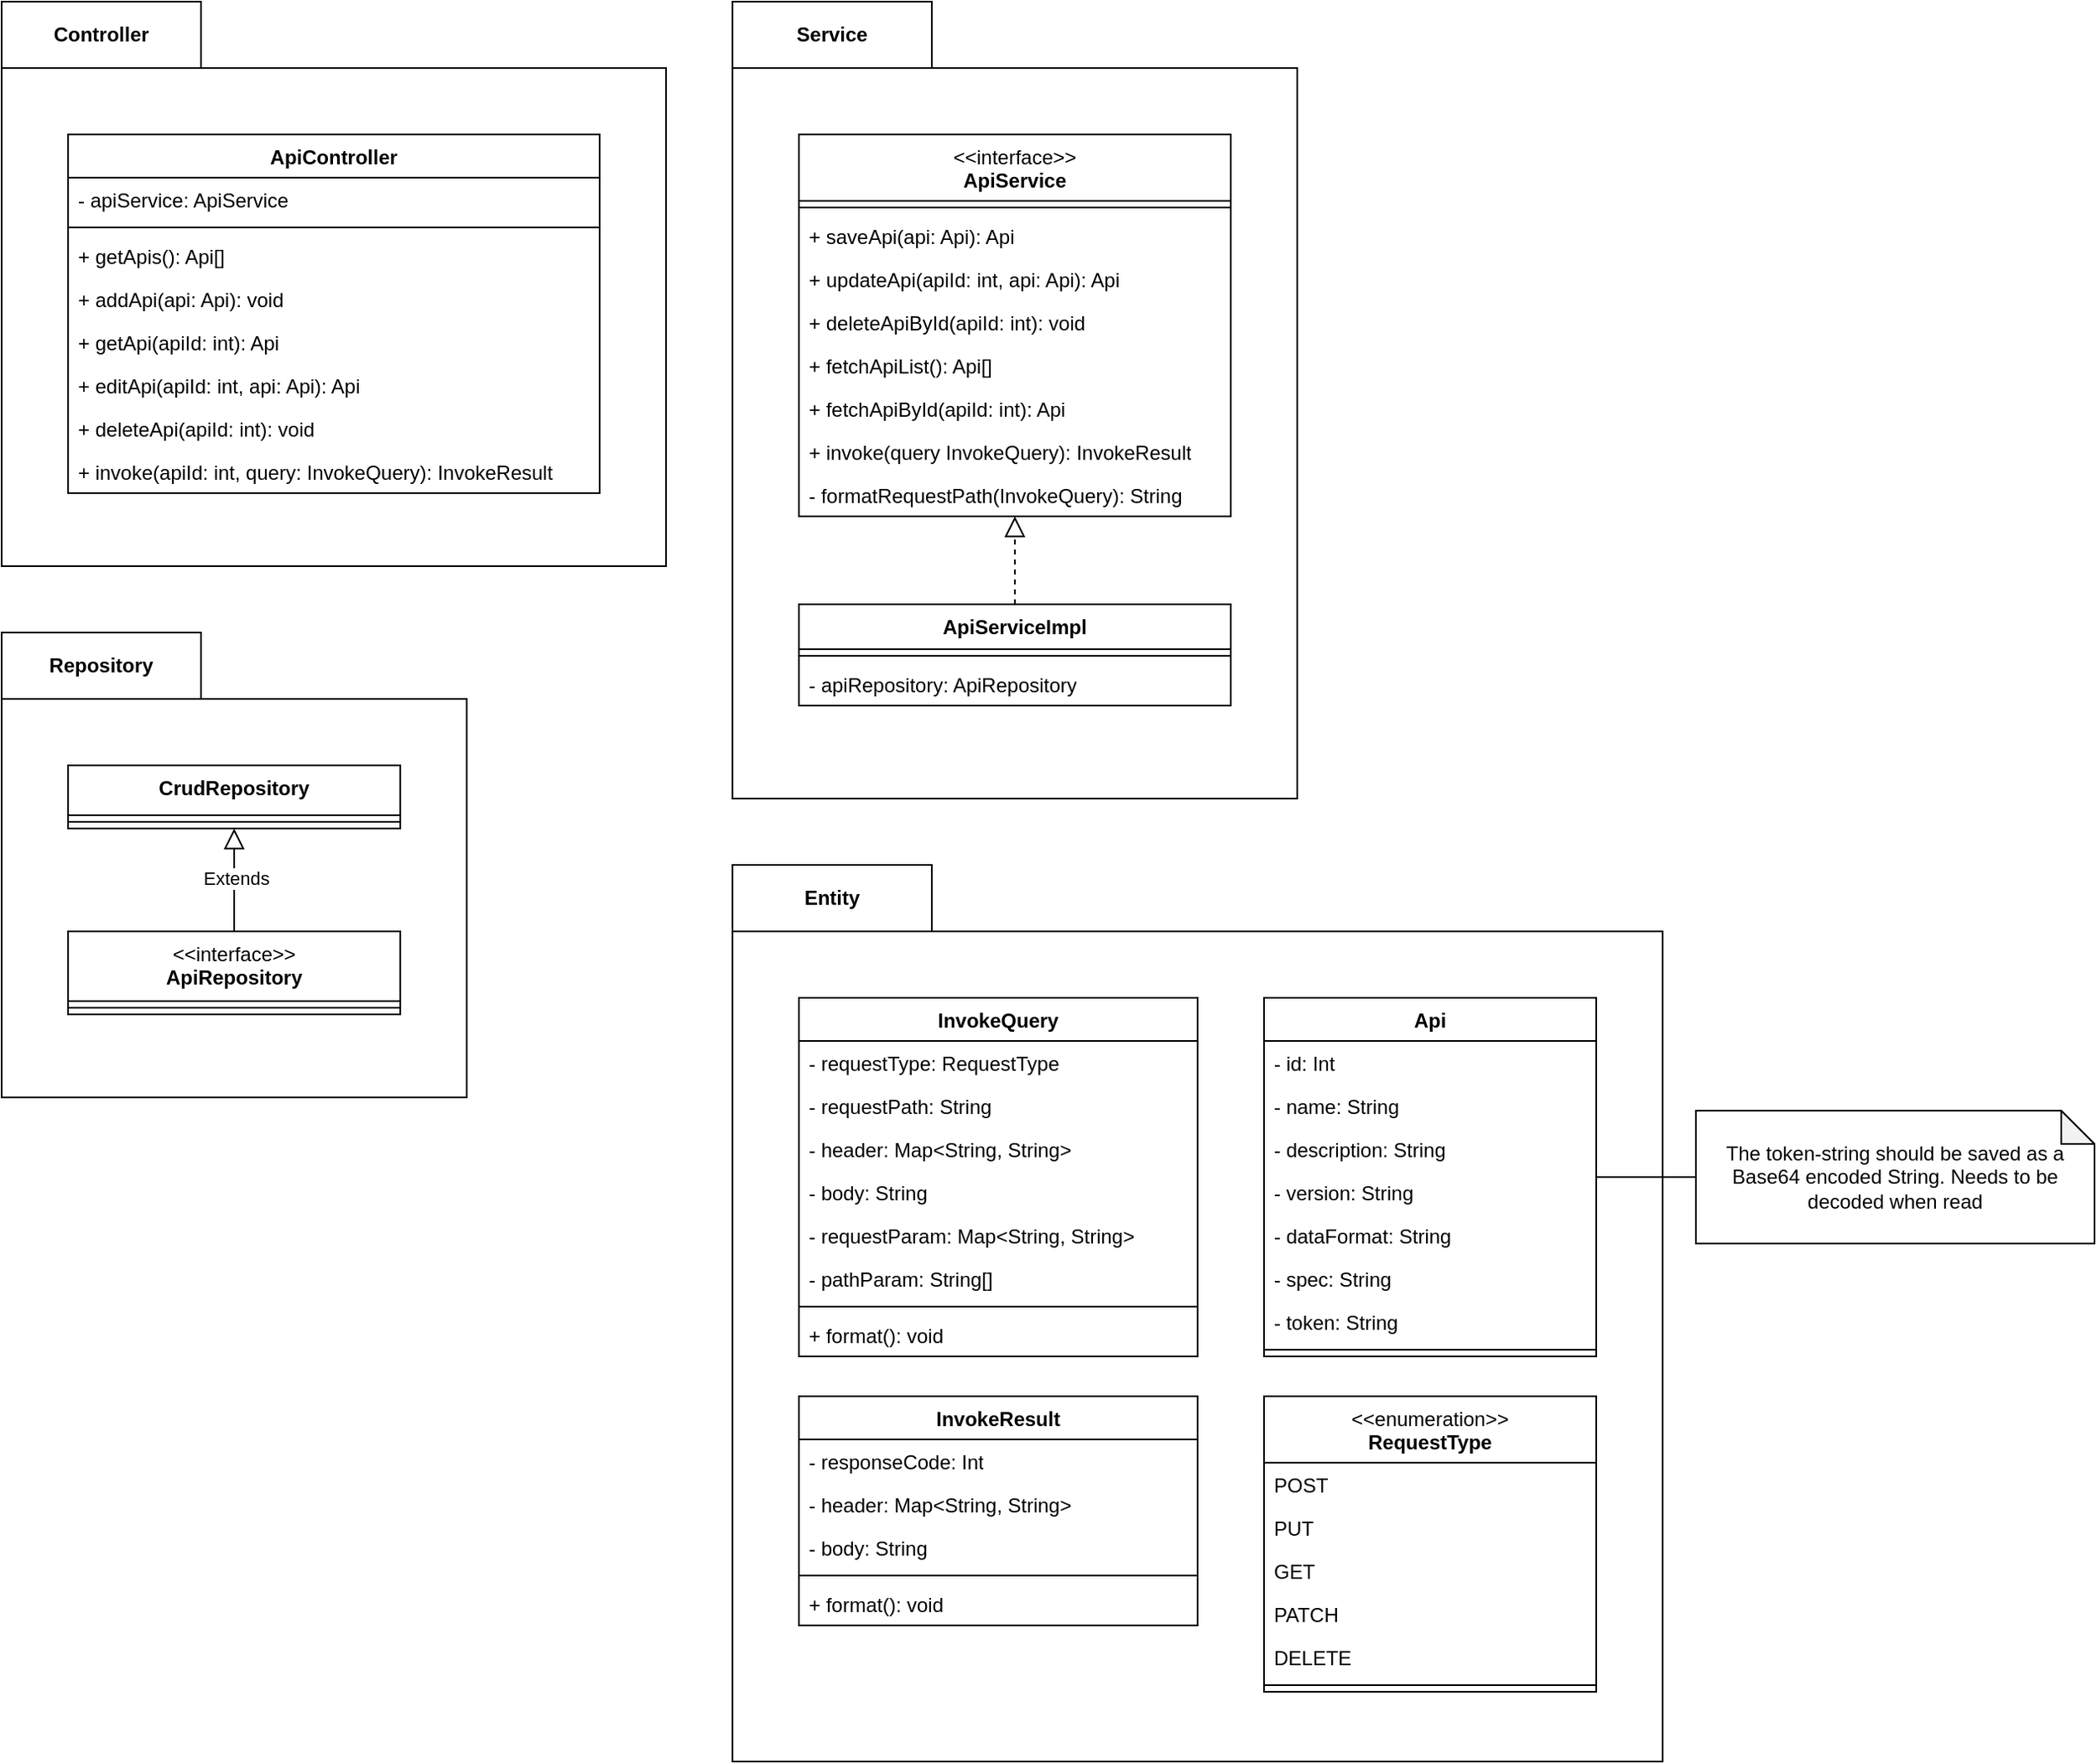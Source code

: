 <mxfile version="28.1.1">
  <diagram name="Seite-1" id="1JLrARVRFuF--jmP-DNK">
    <mxGraphModel dx="1465" dy="1452" grid="1" gridSize="10" guides="1" tooltips="1" connect="1" arrows="1" fold="1" page="1" pageScale="1" pageWidth="827" pageHeight="1169" math="0" shadow="0">
      <root>
        <mxCell id="0" />
        <mxCell id="1" parent="0" />
        <mxCell id="dTDEdiRXmwUGcBS8A72o-30" value="Controller" style="rounded=0;whiteSpace=wrap;html=1;fontStyle=1" parent="1" vertex="1">
          <mxGeometry x="880" y="40" width="120" height="40" as="geometry" />
        </mxCell>
        <mxCell id="dTDEdiRXmwUGcBS8A72o-31" value="Service" style="rounded=0;whiteSpace=wrap;html=1;fontStyle=1" parent="1" vertex="1">
          <mxGeometry x="1320" y="40" width="120" height="40" as="geometry" />
        </mxCell>
        <mxCell id="dTDEdiRXmwUGcBS8A72o-32" value="Repository" style="rounded=0;whiteSpace=wrap;html=1;fontStyle=1" parent="1" vertex="1">
          <mxGeometry x="880" y="420" width="120" height="40" as="geometry" />
        </mxCell>
        <mxCell id="dTDEdiRXmwUGcBS8A72o-33" value="Entity" style="rounded=0;whiteSpace=wrap;html=1;fontStyle=1" parent="1" vertex="1">
          <mxGeometry x="1320" y="560" width="120" height="40" as="geometry" />
        </mxCell>
        <mxCell id="dTDEdiRXmwUGcBS8A72o-34" value="" style="rounded=0;whiteSpace=wrap;html=1;" parent="1" vertex="1">
          <mxGeometry x="880" y="80" width="400" height="300" as="geometry" />
        </mxCell>
        <mxCell id="dTDEdiRXmwUGcBS8A72o-35" value="ApiController" style="swimlane;fontStyle=1;align=center;verticalAlign=top;childLayout=stackLayout;horizontal=1;startSize=26;horizontalStack=0;resizeParent=1;resizeParentMax=0;resizeLast=0;collapsible=1;marginBottom=0;whiteSpace=wrap;html=1;" parent="1" vertex="1">
          <mxGeometry x="920" y="120" width="320" height="216" as="geometry" />
        </mxCell>
        <mxCell id="dTDEdiRXmwUGcBS8A72o-36" value="- apiService: ApiService" style="text;strokeColor=none;fillColor=none;align=left;verticalAlign=top;spacingLeft=4;spacingRight=4;overflow=hidden;rotatable=0;points=[[0,0.5],[1,0.5]];portConstraint=eastwest;whiteSpace=wrap;html=1;" parent="dTDEdiRXmwUGcBS8A72o-35" vertex="1">
          <mxGeometry y="26" width="320" height="26" as="geometry" />
        </mxCell>
        <mxCell id="dTDEdiRXmwUGcBS8A72o-37" value="" style="line;strokeWidth=1;fillColor=none;align=left;verticalAlign=middle;spacingTop=-1;spacingLeft=3;spacingRight=3;rotatable=0;labelPosition=right;points=[];portConstraint=eastwest;strokeColor=inherit;" parent="dTDEdiRXmwUGcBS8A72o-35" vertex="1">
          <mxGeometry y="52" width="320" height="8" as="geometry" />
        </mxCell>
        <mxCell id="dTDEdiRXmwUGcBS8A72o-38" value="+ getApis(): Api[]" style="text;strokeColor=none;fillColor=none;align=left;verticalAlign=top;spacingLeft=4;spacingRight=4;overflow=hidden;rotatable=0;points=[[0,0.5],[1,0.5]];portConstraint=eastwest;whiteSpace=wrap;html=1;" parent="dTDEdiRXmwUGcBS8A72o-35" vertex="1">
          <mxGeometry y="60" width="320" height="26" as="geometry" />
        </mxCell>
        <mxCell id="dTDEdiRXmwUGcBS8A72o-40" value="+ addApi(api: Api): void" style="text;strokeColor=none;fillColor=none;align=left;verticalAlign=top;spacingLeft=4;spacingRight=4;overflow=hidden;rotatable=0;points=[[0,0.5],[1,0.5]];portConstraint=eastwest;whiteSpace=wrap;html=1;" parent="dTDEdiRXmwUGcBS8A72o-35" vertex="1">
          <mxGeometry y="86" width="320" height="26" as="geometry" />
        </mxCell>
        <mxCell id="dTDEdiRXmwUGcBS8A72o-41" value="+ getApi(apiId: int): Api" style="text;strokeColor=none;fillColor=none;align=left;verticalAlign=top;spacingLeft=4;spacingRight=4;overflow=hidden;rotatable=0;points=[[0,0.5],[1,0.5]];portConstraint=eastwest;whiteSpace=wrap;html=1;" parent="dTDEdiRXmwUGcBS8A72o-35" vertex="1">
          <mxGeometry y="112" width="320" height="26" as="geometry" />
        </mxCell>
        <mxCell id="dTDEdiRXmwUGcBS8A72o-42" value="+ editApi(apiId: int, api: Api): Api" style="text;strokeColor=none;fillColor=none;align=left;verticalAlign=top;spacingLeft=4;spacingRight=4;overflow=hidden;rotatable=0;points=[[0,0.5],[1,0.5]];portConstraint=eastwest;whiteSpace=wrap;html=1;" parent="dTDEdiRXmwUGcBS8A72o-35" vertex="1">
          <mxGeometry y="138" width="320" height="26" as="geometry" />
        </mxCell>
        <mxCell id="dTDEdiRXmwUGcBS8A72o-43" value="+ deleteApi(apiId: int): void" style="text;strokeColor=none;fillColor=none;align=left;verticalAlign=top;spacingLeft=4;spacingRight=4;overflow=hidden;rotatable=0;points=[[0,0.5],[1,0.5]];portConstraint=eastwest;whiteSpace=wrap;html=1;" parent="dTDEdiRXmwUGcBS8A72o-35" vertex="1">
          <mxGeometry y="164" width="320" height="26" as="geometry" />
        </mxCell>
        <mxCell id="dTDEdiRXmwUGcBS8A72o-44" value="+ invoke(apiId: int, query: InvokeQuery): InvokeResult" style="text;strokeColor=none;fillColor=none;align=left;verticalAlign=top;spacingLeft=4;spacingRight=4;overflow=hidden;rotatable=0;points=[[0,0.5],[1,0.5]];portConstraint=eastwest;whiteSpace=wrap;html=1;" parent="dTDEdiRXmwUGcBS8A72o-35" vertex="1">
          <mxGeometry y="190" width="320" height="26" as="geometry" />
        </mxCell>
        <mxCell id="dTDEdiRXmwUGcBS8A72o-45" value="" style="rounded=0;whiteSpace=wrap;html=1;" parent="1" vertex="1">
          <mxGeometry x="1320" y="600" width="560" height="500" as="geometry" />
        </mxCell>
        <mxCell id="dTDEdiRXmwUGcBS8A72o-50" value="Api" style="swimlane;fontStyle=1;align=center;verticalAlign=top;childLayout=stackLayout;horizontal=1;startSize=26;horizontalStack=0;resizeParent=1;resizeParentMax=0;resizeLast=0;collapsible=1;marginBottom=0;whiteSpace=wrap;html=1;" parent="1" vertex="1">
          <mxGeometry x="1640" y="640" width="200" height="216" as="geometry" />
        </mxCell>
        <mxCell id="dTDEdiRXmwUGcBS8A72o-51" value="- id: Int" style="text;strokeColor=none;fillColor=none;align=left;verticalAlign=top;spacingLeft=4;spacingRight=4;overflow=hidden;rotatable=0;points=[[0,0.5],[1,0.5]];portConstraint=eastwest;whiteSpace=wrap;html=1;" parent="dTDEdiRXmwUGcBS8A72o-50" vertex="1">
          <mxGeometry y="26" width="200" height="26" as="geometry" />
        </mxCell>
        <mxCell id="dTDEdiRXmwUGcBS8A72o-54" value="- name: String" style="text;strokeColor=none;fillColor=none;align=left;verticalAlign=top;spacingLeft=4;spacingRight=4;overflow=hidden;rotatable=0;points=[[0,0.5],[1,0.5]];portConstraint=eastwest;whiteSpace=wrap;html=1;" parent="dTDEdiRXmwUGcBS8A72o-50" vertex="1">
          <mxGeometry y="52" width="200" height="26" as="geometry" />
        </mxCell>
        <mxCell id="dTDEdiRXmwUGcBS8A72o-55" value="- description: String" style="text;strokeColor=none;fillColor=none;align=left;verticalAlign=top;spacingLeft=4;spacingRight=4;overflow=hidden;rotatable=0;points=[[0,0.5],[1,0.5]];portConstraint=eastwest;whiteSpace=wrap;html=1;" parent="dTDEdiRXmwUGcBS8A72o-50" vertex="1">
          <mxGeometry y="78" width="200" height="26" as="geometry" />
        </mxCell>
        <mxCell id="dTDEdiRXmwUGcBS8A72o-56" value="- version: String" style="text;strokeColor=none;fillColor=none;align=left;verticalAlign=top;spacingLeft=4;spacingRight=4;overflow=hidden;rotatable=0;points=[[0,0.5],[1,0.5]];portConstraint=eastwest;whiteSpace=wrap;html=1;" parent="dTDEdiRXmwUGcBS8A72o-50" vertex="1">
          <mxGeometry y="104" width="200" height="26" as="geometry" />
        </mxCell>
        <mxCell id="dTDEdiRXmwUGcBS8A72o-57" value="- dataFormat: String" style="text;strokeColor=none;fillColor=none;align=left;verticalAlign=top;spacingLeft=4;spacingRight=4;overflow=hidden;rotatable=0;points=[[0,0.5],[1,0.5]];portConstraint=eastwest;whiteSpace=wrap;html=1;" parent="dTDEdiRXmwUGcBS8A72o-50" vertex="1">
          <mxGeometry y="130" width="200" height="26" as="geometry" />
        </mxCell>
        <mxCell id="dTDEdiRXmwUGcBS8A72o-58" value="- spec: String" style="text;strokeColor=none;fillColor=none;align=left;verticalAlign=top;spacingLeft=4;spacingRight=4;overflow=hidden;rotatable=0;points=[[0,0.5],[1,0.5]];portConstraint=eastwest;whiteSpace=wrap;html=1;" parent="dTDEdiRXmwUGcBS8A72o-50" vertex="1">
          <mxGeometry y="156" width="200" height="26" as="geometry" />
        </mxCell>
        <mxCell id="dTDEdiRXmwUGcBS8A72o-61" value="- token: String" style="text;strokeColor=none;fillColor=none;align=left;verticalAlign=top;spacingLeft=4;spacingRight=4;overflow=hidden;rotatable=0;points=[[0,0.5],[1,0.5]];portConstraint=eastwest;whiteSpace=wrap;html=1;" parent="dTDEdiRXmwUGcBS8A72o-50" vertex="1">
          <mxGeometry y="182" width="200" height="26" as="geometry" />
        </mxCell>
        <mxCell id="dTDEdiRXmwUGcBS8A72o-52" value="" style="line;strokeWidth=1;fillColor=none;align=left;verticalAlign=middle;spacingTop=-1;spacingLeft=3;spacingRight=3;rotatable=0;labelPosition=right;points=[];portConstraint=eastwest;strokeColor=inherit;" parent="dTDEdiRXmwUGcBS8A72o-50" vertex="1">
          <mxGeometry y="208" width="200" height="8" as="geometry" />
        </mxCell>
        <mxCell id="dTDEdiRXmwUGcBS8A72o-64" value="" style="rounded=0;whiteSpace=wrap;html=1;" parent="1" vertex="1">
          <mxGeometry x="880" y="460" width="280" height="240" as="geometry" />
        </mxCell>
        <mxCell id="dTDEdiRXmwUGcBS8A72o-65" value="CrudRepository" style="swimlane;fontStyle=1;align=center;verticalAlign=top;childLayout=stackLayout;horizontal=1;startSize=30;horizontalStack=0;resizeParent=1;resizeParentMax=0;resizeLast=0;collapsible=1;marginBottom=0;whiteSpace=wrap;html=1;" parent="1" vertex="1">
          <mxGeometry x="920" y="500" width="200" height="38" as="geometry" />
        </mxCell>
        <mxCell id="dTDEdiRXmwUGcBS8A72o-67" value="" style="line;strokeWidth=1;fillColor=none;align=left;verticalAlign=middle;spacingTop=-1;spacingLeft=3;spacingRight=3;rotatable=0;labelPosition=right;points=[];portConstraint=eastwest;strokeColor=inherit;" parent="dTDEdiRXmwUGcBS8A72o-65" vertex="1">
          <mxGeometry y="30" width="200" height="8" as="geometry" />
        </mxCell>
        <mxCell id="dTDEdiRXmwUGcBS8A72o-75" value="" style="rounded=0;orthogonalLoop=1;jettySize=auto;html=1;endArrow=block;endFill=0;endSize=10;" parent="1" source="dTDEdiRXmwUGcBS8A72o-69" target="dTDEdiRXmwUGcBS8A72o-65" edge="1">
          <mxGeometry relative="1" as="geometry" />
        </mxCell>
        <mxCell id="JXdjULRlYyNS7C_Fa3xs-46" value="Extends" style="edgeLabel;html=1;align=center;verticalAlign=middle;resizable=0;points=[];" vertex="1" connectable="0" parent="dTDEdiRXmwUGcBS8A72o-75">
          <mxGeometry x="0.032" y="-1" relative="1" as="geometry">
            <mxPoint as="offset" />
          </mxGeometry>
        </mxCell>
        <mxCell id="dTDEdiRXmwUGcBS8A72o-69" value="&lt;div&gt;&lt;span style=&quot;font-weight: normal;&quot;&gt;&amp;lt;&amp;lt;interface&amp;gt;&amp;gt;&lt;/span&gt;&lt;/div&gt;&lt;div&gt;ApiRepository&lt;/div&gt;" style="swimlane;fontStyle=1;align=center;verticalAlign=top;childLayout=stackLayout;horizontal=1;startSize=42;horizontalStack=0;resizeParent=1;resizeParentMax=0;resizeLast=0;collapsible=1;marginBottom=0;whiteSpace=wrap;html=1;" parent="1" vertex="1">
          <mxGeometry x="920" y="600" width="200" height="50" as="geometry" />
        </mxCell>
        <mxCell id="dTDEdiRXmwUGcBS8A72o-71" value="" style="line;strokeWidth=1;fillColor=none;align=left;verticalAlign=middle;spacingTop=-1;spacingLeft=3;spacingRight=3;rotatable=0;labelPosition=right;points=[];portConstraint=eastwest;strokeColor=inherit;" parent="dTDEdiRXmwUGcBS8A72o-69" vertex="1">
          <mxGeometry y="42" width="200" height="8" as="geometry" />
        </mxCell>
        <mxCell id="dTDEdiRXmwUGcBS8A72o-77" value="" style="rounded=0;whiteSpace=wrap;html=1;" parent="1" vertex="1">
          <mxGeometry x="1320" y="80" width="340" height="440" as="geometry" />
        </mxCell>
        <mxCell id="dTDEdiRXmwUGcBS8A72o-78" value="&lt;div&gt;&lt;span style=&quot;font-weight: normal;&quot;&gt;&amp;lt;&amp;lt;interface&amp;gt;&amp;gt;&lt;/span&gt;&lt;/div&gt;&lt;div&gt;ApiService&lt;/div&gt;" style="swimlane;fontStyle=1;align=center;verticalAlign=top;childLayout=stackLayout;horizontal=1;startSize=40;horizontalStack=0;resizeParent=1;resizeParentMax=0;resizeLast=0;collapsible=1;marginBottom=0;whiteSpace=wrap;html=1;" parent="1" vertex="1">
          <mxGeometry x="1360" y="120" width="260" height="230" as="geometry" />
        </mxCell>
        <mxCell id="dTDEdiRXmwUGcBS8A72o-80" value="" style="line;strokeWidth=1;fillColor=none;align=left;verticalAlign=middle;spacingTop=-1;spacingLeft=3;spacingRight=3;rotatable=0;labelPosition=right;points=[];portConstraint=eastwest;strokeColor=inherit;" parent="dTDEdiRXmwUGcBS8A72o-78" vertex="1">
          <mxGeometry y="40" width="260" height="8" as="geometry" />
        </mxCell>
        <mxCell id="dTDEdiRXmwUGcBS8A72o-81" value="+ saveApi(api: Api): Api" style="text;strokeColor=none;fillColor=none;align=left;verticalAlign=top;spacingLeft=4;spacingRight=4;overflow=hidden;rotatable=0;points=[[0,0.5],[1,0.5]];portConstraint=eastwest;whiteSpace=wrap;html=1;" parent="dTDEdiRXmwUGcBS8A72o-78" vertex="1">
          <mxGeometry y="48" width="260" height="26" as="geometry" />
        </mxCell>
        <mxCell id="dTDEdiRXmwUGcBS8A72o-85" value="+ updateApi(apiId: int, api: Api): Api" style="text;strokeColor=none;fillColor=none;align=left;verticalAlign=top;spacingLeft=4;spacingRight=4;overflow=hidden;rotatable=0;points=[[0,0.5],[1,0.5]];portConstraint=eastwest;whiteSpace=wrap;html=1;" parent="dTDEdiRXmwUGcBS8A72o-78" vertex="1">
          <mxGeometry y="74" width="260" height="26" as="geometry" />
        </mxCell>
        <mxCell id="dTDEdiRXmwUGcBS8A72o-86" value="+ deleteApiById(apiId: int): void" style="text;strokeColor=none;fillColor=none;align=left;verticalAlign=top;spacingLeft=4;spacingRight=4;overflow=hidden;rotatable=0;points=[[0,0.5],[1,0.5]];portConstraint=eastwest;whiteSpace=wrap;html=1;" parent="dTDEdiRXmwUGcBS8A72o-78" vertex="1">
          <mxGeometry y="100" width="260" height="26" as="geometry" />
        </mxCell>
        <mxCell id="dTDEdiRXmwUGcBS8A72o-92" value="+ fetchApiList(): Api[]" style="text;strokeColor=none;fillColor=none;align=left;verticalAlign=top;spacingLeft=4;spacingRight=4;overflow=hidden;rotatable=0;points=[[0,0.5],[1,0.5]];portConstraint=eastwest;whiteSpace=wrap;html=1;" parent="dTDEdiRXmwUGcBS8A72o-78" vertex="1">
          <mxGeometry y="126" width="260" height="26" as="geometry" />
        </mxCell>
        <mxCell id="dTDEdiRXmwUGcBS8A72o-99" value="+ fetchApiById(apiId: int): Api" style="text;strokeColor=none;fillColor=none;align=left;verticalAlign=top;spacingLeft=4;spacingRight=4;overflow=hidden;rotatable=0;points=[[0,0.5],[1,0.5]];portConstraint=eastwest;whiteSpace=wrap;html=1;" parent="dTDEdiRXmwUGcBS8A72o-78" vertex="1">
          <mxGeometry y="152" width="260" height="26" as="geometry" />
        </mxCell>
        <mxCell id="dTDEdiRXmwUGcBS8A72o-130" value="+ invoke(query InvokeQuery): InvokeResult" style="text;strokeColor=none;fillColor=none;align=left;verticalAlign=top;spacingLeft=4;spacingRight=4;overflow=hidden;rotatable=0;points=[[0,0.5],[1,0.5]];portConstraint=eastwest;whiteSpace=wrap;html=1;" parent="dTDEdiRXmwUGcBS8A72o-78" vertex="1">
          <mxGeometry y="178" width="260" height="26" as="geometry" />
        </mxCell>
        <mxCell id="dTDEdiRXmwUGcBS8A72o-147" value="- formatRequestPath(InvokeQuery): String" style="text;strokeColor=none;fillColor=none;align=left;verticalAlign=top;spacingLeft=4;spacingRight=4;overflow=hidden;rotatable=0;points=[[0,0.5],[1,0.5]];portConstraint=eastwest;whiteSpace=wrap;html=1;" parent="dTDEdiRXmwUGcBS8A72o-78" vertex="1">
          <mxGeometry y="204" width="260" height="26" as="geometry" />
        </mxCell>
        <mxCell id="dTDEdiRXmwUGcBS8A72o-93" style="edgeStyle=orthogonalEdgeStyle;rounded=0;orthogonalLoop=1;jettySize=auto;html=1;dashed=1;endArrow=block;endFill=0;endSize=10;" parent="1" source="dTDEdiRXmwUGcBS8A72o-82" target="dTDEdiRXmwUGcBS8A72o-78" edge="1">
          <mxGeometry relative="1" as="geometry" />
        </mxCell>
        <mxCell id="dTDEdiRXmwUGcBS8A72o-82" value="&lt;div&gt;ApiServiceImpl&lt;/div&gt;" style="swimlane;fontStyle=1;align=center;verticalAlign=top;childLayout=stackLayout;horizontal=1;startSize=27;horizontalStack=0;resizeParent=1;resizeParentMax=0;resizeLast=0;collapsible=1;marginBottom=0;whiteSpace=wrap;html=1;" parent="1" vertex="1">
          <mxGeometry x="1360" y="403" width="260" height="61" as="geometry" />
        </mxCell>
        <mxCell id="dTDEdiRXmwUGcBS8A72o-83" value="" style="line;strokeWidth=1;fillColor=none;align=left;verticalAlign=middle;spacingTop=-1;spacingLeft=3;spacingRight=3;rotatable=0;labelPosition=right;points=[];portConstraint=eastwest;strokeColor=inherit;" parent="dTDEdiRXmwUGcBS8A72o-82" vertex="1">
          <mxGeometry y="27" width="260" height="8" as="geometry" />
        </mxCell>
        <mxCell id="dTDEdiRXmwUGcBS8A72o-84" value="- apiRepository: ApiRepository" style="text;strokeColor=none;fillColor=none;align=left;verticalAlign=top;spacingLeft=4;spacingRight=4;overflow=hidden;rotatable=0;points=[[0,0.5],[1,0.5]];portConstraint=eastwest;whiteSpace=wrap;html=1;" parent="dTDEdiRXmwUGcBS8A72o-82" vertex="1">
          <mxGeometry y="35" width="260" height="26" as="geometry" />
        </mxCell>
        <mxCell id="dTDEdiRXmwUGcBS8A72o-103" style="rounded=0;orthogonalLoop=1;jettySize=auto;html=1;endArrow=none;endFill=0;" parent="1" source="dTDEdiRXmwUGcBS8A72o-101" target="dTDEdiRXmwUGcBS8A72o-50" edge="1">
          <mxGeometry relative="1" as="geometry" />
        </mxCell>
        <mxCell id="dTDEdiRXmwUGcBS8A72o-101" value="The token-string should be saved as a Base64 encoded String. Needs to be decoded when read" style="shape=note;whiteSpace=wrap;html=1;backgroundOutline=1;darkOpacity=0.05;size=20;" parent="1" vertex="1">
          <mxGeometry x="1900" y="708" width="240" height="80" as="geometry" />
        </mxCell>
        <mxCell id="dTDEdiRXmwUGcBS8A72o-110" value="&lt;span style=&quot;font-weight: normal;&quot;&gt;&amp;lt;&amp;lt;enumeration&amp;gt;&amp;gt;&lt;/span&gt;&lt;div&gt;RequestType&lt;/div&gt;" style="swimlane;fontStyle=1;align=center;verticalAlign=top;childLayout=stackLayout;horizontal=1;startSize=40;horizontalStack=0;resizeParent=1;resizeParentMax=0;resizeLast=0;collapsible=1;marginBottom=0;whiteSpace=wrap;html=1;" parent="1" vertex="1">
          <mxGeometry x="1640" y="880" width="200" height="178" as="geometry" />
        </mxCell>
        <mxCell id="dTDEdiRXmwUGcBS8A72o-111" value="POST" style="text;strokeColor=none;fillColor=none;align=left;verticalAlign=top;spacingLeft=4;spacingRight=4;overflow=hidden;rotatable=0;points=[[0,0.5],[1,0.5]];portConstraint=eastwest;whiteSpace=wrap;html=1;" parent="dTDEdiRXmwUGcBS8A72o-110" vertex="1">
          <mxGeometry y="40" width="200" height="26" as="geometry" />
        </mxCell>
        <mxCell id="dTDEdiRXmwUGcBS8A72o-116" value="PUT" style="text;strokeColor=none;fillColor=none;align=left;verticalAlign=top;spacingLeft=4;spacingRight=4;overflow=hidden;rotatable=0;points=[[0,0.5],[1,0.5]];portConstraint=eastwest;whiteSpace=wrap;html=1;" parent="dTDEdiRXmwUGcBS8A72o-110" vertex="1">
          <mxGeometry y="66" width="200" height="26" as="geometry" />
        </mxCell>
        <mxCell id="dTDEdiRXmwUGcBS8A72o-115" value="GET" style="text;strokeColor=none;fillColor=none;align=left;verticalAlign=top;spacingLeft=4;spacingRight=4;overflow=hidden;rotatable=0;points=[[0,0.5],[1,0.5]];portConstraint=eastwest;whiteSpace=wrap;html=1;" parent="dTDEdiRXmwUGcBS8A72o-110" vertex="1">
          <mxGeometry y="92" width="200" height="26" as="geometry" />
        </mxCell>
        <mxCell id="dTDEdiRXmwUGcBS8A72o-114" value="PATCH" style="text;strokeColor=none;fillColor=none;align=left;verticalAlign=top;spacingLeft=4;spacingRight=4;overflow=hidden;rotatable=0;points=[[0,0.5],[1,0.5]];portConstraint=eastwest;whiteSpace=wrap;html=1;" parent="dTDEdiRXmwUGcBS8A72o-110" vertex="1">
          <mxGeometry y="118" width="200" height="26" as="geometry" />
        </mxCell>
        <mxCell id="dTDEdiRXmwUGcBS8A72o-113" value="DELETE" style="text;strokeColor=none;fillColor=none;align=left;verticalAlign=top;spacingLeft=4;spacingRight=4;overflow=hidden;rotatable=0;points=[[0,0.5],[1,0.5]];portConstraint=eastwest;whiteSpace=wrap;html=1;" parent="dTDEdiRXmwUGcBS8A72o-110" vertex="1">
          <mxGeometry y="144" width="200" height="26" as="geometry" />
        </mxCell>
        <mxCell id="dTDEdiRXmwUGcBS8A72o-112" value="" style="line;strokeWidth=1;fillColor=none;align=left;verticalAlign=middle;spacingTop=-1;spacingLeft=3;spacingRight=3;rotatable=0;labelPosition=right;points=[];portConstraint=eastwest;strokeColor=inherit;" parent="dTDEdiRXmwUGcBS8A72o-110" vertex="1">
          <mxGeometry y="170" width="200" height="8" as="geometry" />
        </mxCell>
        <mxCell id="dTDEdiRXmwUGcBS8A72o-120" value="InvokeQuery" style="swimlane;fontStyle=1;align=center;verticalAlign=top;childLayout=stackLayout;horizontal=1;startSize=26;horizontalStack=0;resizeParent=1;resizeParentMax=0;resizeLast=0;collapsible=1;marginBottom=0;whiteSpace=wrap;html=1;" parent="1" vertex="1">
          <mxGeometry x="1360" y="640" width="240" height="216" as="geometry" />
        </mxCell>
        <mxCell id="dTDEdiRXmwUGcBS8A72o-121" value="- requestType: RequestType" style="text;strokeColor=none;fillColor=none;align=left;verticalAlign=top;spacingLeft=4;spacingRight=4;overflow=hidden;rotatable=0;points=[[0,0.5],[1,0.5]];portConstraint=eastwest;whiteSpace=wrap;html=1;" parent="dTDEdiRXmwUGcBS8A72o-120" vertex="1">
          <mxGeometry y="26" width="240" height="26" as="geometry" />
        </mxCell>
        <mxCell id="dTDEdiRXmwUGcBS8A72o-124" value="- requestPath: String" style="text;strokeColor=none;fillColor=none;align=left;verticalAlign=top;spacingLeft=4;spacingRight=4;overflow=hidden;rotatable=0;points=[[0,0.5],[1,0.5]];portConstraint=eastwest;whiteSpace=wrap;html=1;" parent="dTDEdiRXmwUGcBS8A72o-120" vertex="1">
          <mxGeometry y="52" width="240" height="26" as="geometry" />
        </mxCell>
        <mxCell id="dTDEdiRXmwUGcBS8A72o-125" value="- header: Map&amp;lt;String, String&amp;gt;" style="text;strokeColor=none;fillColor=none;align=left;verticalAlign=top;spacingLeft=4;spacingRight=4;overflow=hidden;rotatable=0;points=[[0,0.5],[1,0.5]];portConstraint=eastwest;whiteSpace=wrap;html=1;" parent="dTDEdiRXmwUGcBS8A72o-120" vertex="1">
          <mxGeometry y="78" width="240" height="26" as="geometry" />
        </mxCell>
        <mxCell id="dTDEdiRXmwUGcBS8A72o-129" value="- body: String" style="text;strokeColor=none;fillColor=none;align=left;verticalAlign=top;spacingLeft=4;spacingRight=4;overflow=hidden;rotatable=0;points=[[0,0.5],[1,0.5]];portConstraint=eastwest;whiteSpace=wrap;html=1;" parent="dTDEdiRXmwUGcBS8A72o-120" vertex="1">
          <mxGeometry y="104" width="240" height="26" as="geometry" />
        </mxCell>
        <mxCell id="dTDEdiRXmwUGcBS8A72o-126" value="- requestParam: Map&amp;lt;String, String&amp;gt;" style="text;strokeColor=none;fillColor=none;align=left;verticalAlign=top;spacingLeft=4;spacingRight=4;overflow=hidden;rotatable=0;points=[[0,0.5],[1,0.5]];portConstraint=eastwest;whiteSpace=wrap;html=1;" parent="dTDEdiRXmwUGcBS8A72o-120" vertex="1">
          <mxGeometry y="130" width="240" height="26" as="geometry" />
        </mxCell>
        <mxCell id="dTDEdiRXmwUGcBS8A72o-128" value="- pathParam: String[]" style="text;strokeColor=none;fillColor=none;align=left;verticalAlign=top;spacingLeft=4;spacingRight=4;overflow=hidden;rotatable=0;points=[[0,0.5],[1,0.5]];portConstraint=eastwest;whiteSpace=wrap;html=1;" parent="dTDEdiRXmwUGcBS8A72o-120" vertex="1">
          <mxGeometry y="156" width="240" height="26" as="geometry" />
        </mxCell>
        <mxCell id="dTDEdiRXmwUGcBS8A72o-122" value="" style="line;strokeWidth=1;fillColor=none;align=left;verticalAlign=middle;spacingTop=-1;spacingLeft=3;spacingRight=3;rotatable=0;labelPosition=right;points=[];portConstraint=eastwest;strokeColor=inherit;" parent="dTDEdiRXmwUGcBS8A72o-120" vertex="1">
          <mxGeometry y="182" width="240" height="8" as="geometry" />
        </mxCell>
        <mxCell id="dTDEdiRXmwUGcBS8A72o-123" value="+ format(): void" style="text;strokeColor=none;fillColor=none;align=left;verticalAlign=top;spacingLeft=4;spacingRight=4;overflow=hidden;rotatable=0;points=[[0,0.5],[1,0.5]];portConstraint=eastwest;whiteSpace=wrap;html=1;" parent="dTDEdiRXmwUGcBS8A72o-120" vertex="1">
          <mxGeometry y="190" width="240" height="26" as="geometry" />
        </mxCell>
        <mxCell id="dTDEdiRXmwUGcBS8A72o-138" value="InvokeResult" style="swimlane;fontStyle=1;align=center;verticalAlign=top;childLayout=stackLayout;horizontal=1;startSize=26;horizontalStack=0;resizeParent=1;resizeParentMax=0;resizeLast=0;collapsible=1;marginBottom=0;whiteSpace=wrap;html=1;" parent="1" vertex="1">
          <mxGeometry x="1360" y="880" width="240" height="138" as="geometry" />
        </mxCell>
        <mxCell id="dTDEdiRXmwUGcBS8A72o-139" value="- responseCode: Int" style="text;strokeColor=none;fillColor=none;align=left;verticalAlign=top;spacingLeft=4;spacingRight=4;overflow=hidden;rotatable=0;points=[[0,0.5],[1,0.5]];portConstraint=eastwest;whiteSpace=wrap;html=1;" parent="dTDEdiRXmwUGcBS8A72o-138" vertex="1">
          <mxGeometry y="26" width="240" height="26" as="geometry" />
        </mxCell>
        <mxCell id="dTDEdiRXmwUGcBS8A72o-140" value="- header: Map&amp;lt;String, String&amp;gt;" style="text;strokeColor=none;fillColor=none;align=left;verticalAlign=top;spacingLeft=4;spacingRight=4;overflow=hidden;rotatable=0;points=[[0,0.5],[1,0.5]];portConstraint=eastwest;whiteSpace=wrap;html=1;" parent="dTDEdiRXmwUGcBS8A72o-138" vertex="1">
          <mxGeometry y="52" width="240" height="26" as="geometry" />
        </mxCell>
        <mxCell id="dTDEdiRXmwUGcBS8A72o-142" value="- body: String" style="text;strokeColor=none;fillColor=none;align=left;verticalAlign=top;spacingLeft=4;spacingRight=4;overflow=hidden;rotatable=0;points=[[0,0.5],[1,0.5]];portConstraint=eastwest;whiteSpace=wrap;html=1;" parent="dTDEdiRXmwUGcBS8A72o-138" vertex="1">
          <mxGeometry y="78" width="240" height="26" as="geometry" />
        </mxCell>
        <mxCell id="dTDEdiRXmwUGcBS8A72o-145" value="" style="line;strokeWidth=1;fillColor=none;align=left;verticalAlign=middle;spacingTop=-1;spacingLeft=3;spacingRight=3;rotatable=0;labelPosition=right;points=[];portConstraint=eastwest;strokeColor=inherit;" parent="dTDEdiRXmwUGcBS8A72o-138" vertex="1">
          <mxGeometry y="104" width="240" height="8" as="geometry" />
        </mxCell>
        <mxCell id="dTDEdiRXmwUGcBS8A72o-146" value="+ format(): void" style="text;strokeColor=none;fillColor=none;align=left;verticalAlign=top;spacingLeft=4;spacingRight=4;overflow=hidden;rotatable=0;points=[[0,0.5],[1,0.5]];portConstraint=eastwest;whiteSpace=wrap;html=1;" parent="dTDEdiRXmwUGcBS8A72o-138" vertex="1">
          <mxGeometry y="112" width="240" height="26" as="geometry" />
        </mxCell>
      </root>
    </mxGraphModel>
  </diagram>
</mxfile>
